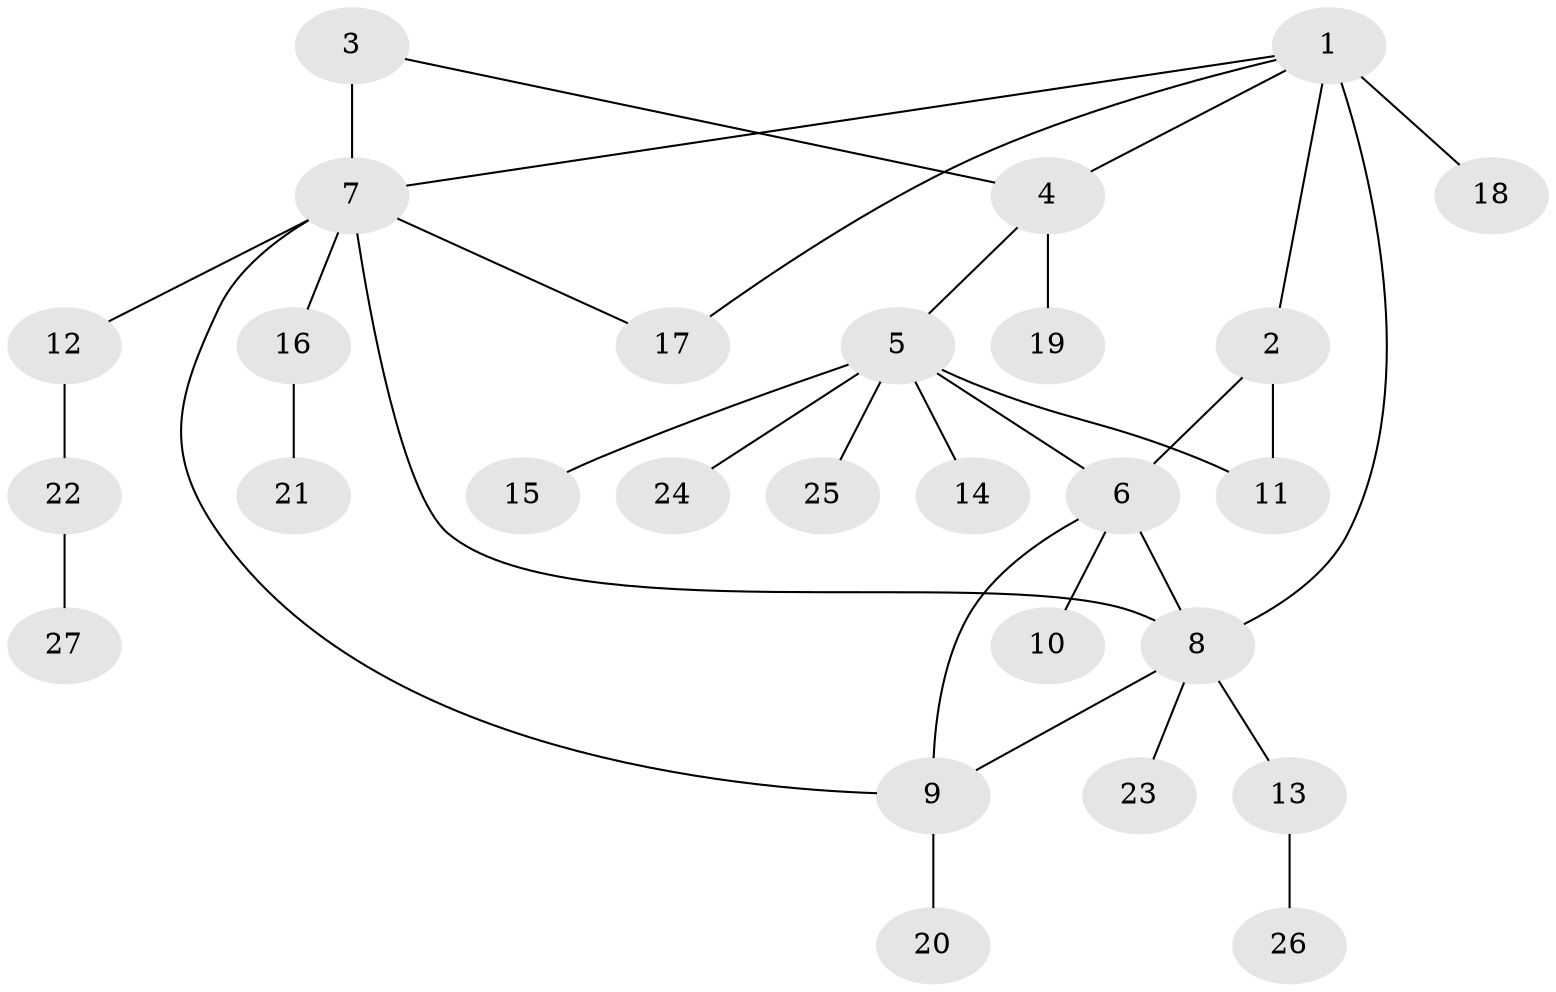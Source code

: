 // original degree distribution, {9: 0.037037037037037035, 4: 0.05555555555555555, 6: 0.037037037037037035, 8: 0.018518518518518517, 3: 0.07407407407407407, 7: 0.018518518518518517, 5: 0.018518518518518517, 2: 0.18518518518518517, 1: 0.5555555555555556}
// Generated by graph-tools (version 1.1) at 2025/37/03/09/25 02:37:30]
// undirected, 27 vertices, 34 edges
graph export_dot {
graph [start="1"]
  node [color=gray90,style=filled];
  1;
  2;
  3;
  4;
  5;
  6;
  7;
  8;
  9;
  10;
  11;
  12;
  13;
  14;
  15;
  16;
  17;
  18;
  19;
  20;
  21;
  22;
  23;
  24;
  25;
  26;
  27;
  1 -- 2 [weight=1.0];
  1 -- 4 [weight=1.0];
  1 -- 7 [weight=1.0];
  1 -- 8 [weight=1.0];
  1 -- 17 [weight=1.0];
  1 -- 18 [weight=3.0];
  2 -- 6 [weight=1.0];
  2 -- 11 [weight=1.0];
  3 -- 4 [weight=1.0];
  3 -- 7 [weight=7.0];
  4 -- 5 [weight=1.0];
  4 -- 19 [weight=2.0];
  5 -- 6 [weight=1.0];
  5 -- 11 [weight=1.0];
  5 -- 14 [weight=1.0];
  5 -- 15 [weight=1.0];
  5 -- 24 [weight=1.0];
  5 -- 25 [weight=1.0];
  6 -- 8 [weight=1.0];
  6 -- 9 [weight=1.0];
  6 -- 10 [weight=1.0];
  7 -- 8 [weight=1.0];
  7 -- 9 [weight=1.0];
  7 -- 12 [weight=2.0];
  7 -- 16 [weight=1.0];
  7 -- 17 [weight=1.0];
  8 -- 9 [weight=1.0];
  8 -- 13 [weight=1.0];
  8 -- 23 [weight=1.0];
  9 -- 20 [weight=1.0];
  12 -- 22 [weight=1.0];
  13 -- 26 [weight=1.0];
  16 -- 21 [weight=1.0];
  22 -- 27 [weight=1.0];
}
